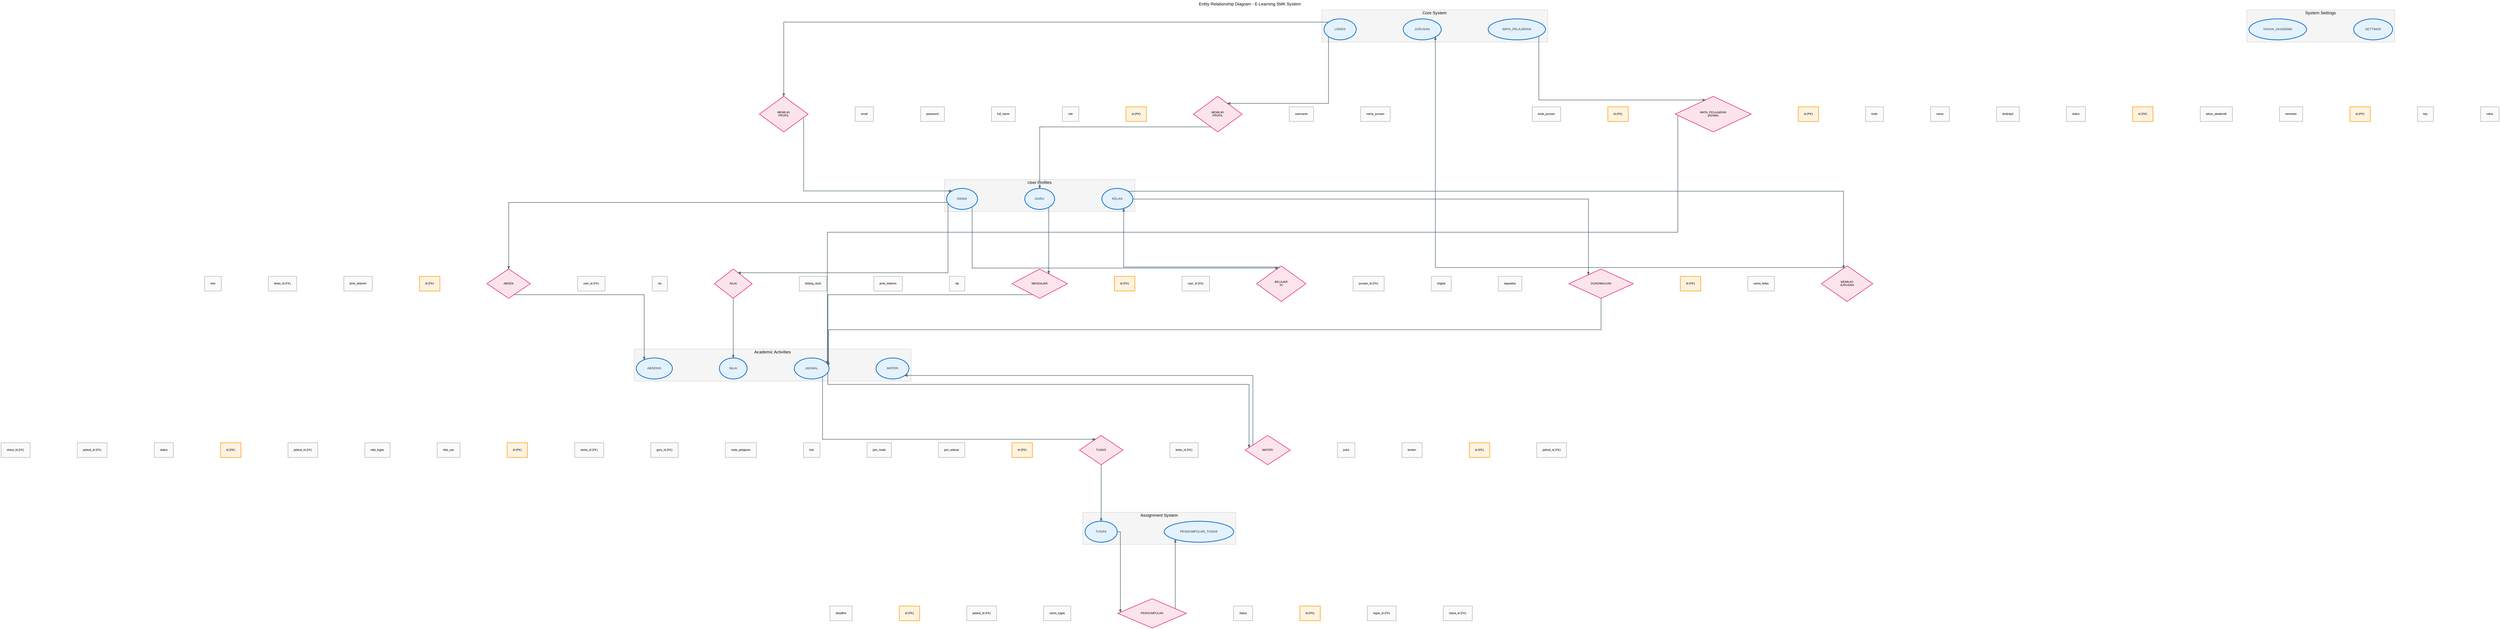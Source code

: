 
digraph ERD {
    // Graph settings for better layout
    graph [
        rankdir=TB,
        splines=ortho,
        nodesep=2.5,
        ranksep=3.0,
        bgcolor="white",
        fontname="Arial",
        fontsize=16,
        labelloc="t",
        label="Entity Relationship Diagram - E-Learning SMK System"
    ];
    
    // Node default settings
    node [
        fontname="Arial",
        fontsize=11,
        margin=0.3
    ];
    
    // Edge default settings
    edge [
        fontname="Arial",
        fontsize=9,
        color="#546E7A",
        penwidth=2
    ];
    
    // Define entity nodes with better styling
    USERS [
        shape=ellipse,
        style=filled,
        fillcolor="#E3F2FD",
        color="#1976D2",
        penwidth=3,
        fontsize=12,
        fontcolor="#263238"
    ];
    
    JURUSAN [
        shape=ellipse,
        style=filled,
        fillcolor="#E3F2FD",
        color="#1976D2",
        penwidth=3,
        fontsize=12,
        fontcolor="#263238"
    ];
    
    MATA_PELAJARAN [
        shape=ellipse,
        style=filled,
        fillcolor="#E3F2FD",
        color="#1976D2",
        penwidth=3,
        fontsize=12,
        fontcolor="#263238"
    ];
    
    GURU [
        shape=ellipse,
        style=filled,
        fillcolor="#E3F2FD",
        color="#1976D2",
        penwidth=3,
        fontsize=12,
        fontcolor="#263238"
    ];
    
    SISWA [
        shape=ellipse,
        style=filled,
        fillcolor="#E3F2FD",
        color="#1976D2",
        penwidth=3,
        fontsize=12,
        fontcolor="#263238"
    ];
    
    KELAS [
        shape=ellipse,
        style=filled,
        fillcolor="#E3F2FD",
        color="#1976D2",
        penwidth=3,
        fontsize=12,
        fontcolor="#263238"
    ];
    
    JADWAL [
        shape=ellipse,
        style=filled,
        fillcolor="#E3F2FD",
        color="#1976D2",
        penwidth=3,
        fontsize=12,
        fontcolor="#263238"
    ];
    
    TAHUN_AKADEMIK [
        shape=ellipse,
        style=filled,
        fillcolor="#E3F2FD",
        color="#1976D2",
        penwidth=3,
        fontsize=12,
        fontcolor="#263238"
    ];
    
    SETTINGS [
        shape=ellipse,
        style=filled,
        fillcolor="#E3F2FD",
        color="#1976D2",
        penwidth=3,
        fontsize=12,
        fontcolor="#263238"
    ];
    
    ABSENSI [
        shape=ellipse,
        style=filled,
        fillcolor="#E3F2FD",
        color="#1976D2",
        penwidth=3,
        fontsize=12,
        fontcolor="#263238"
    ];
    
    NILAI [
        shape=ellipse,
        style=filled,
        fillcolor="#E3F2FD",
        color="#1976D2",
        penwidth=3,
        fontsize=12,
        fontcolor="#263238"
    ];
    
    MATERI [
        shape=ellipse,
        style=filled,
        fillcolor="#E3F2FD",
        color="#1976D2",
        penwidth=3,
        fontsize=12,
        fontcolor="#263238"
    ];
    
    TUGAS [
        shape=ellipse,
        style=filled,
        fillcolor="#E3F2FD",
        color="#1976D2",
        penwidth=3,
        fontsize=12,
        fontcolor="#263238"
    ];
    
    PENGUMPULAN_TUGAS [
        shape=ellipse,
        style=filled,
        fillcolor="#E3F2FD",
        color="#1976D2",
        penwidth=3,
        fontsize=12,
        fontcolor="#263238"
    ];
    
    // Define attribute nodes
    // USERS attributes
    users_id [label="id (PK)", shape=box, style=filled, fillcolor="#FFF3E0", color="#FF9800", penwidth=2];
    users_username [label="username", shape=box, style=filled, fillcolor="#FAFAFA", color="#757575"];
    users_email [label="email", shape=box, style=filled, fillcolor="#FAFAFA", color="#757575"];
    users_password [label="password", shape=box, style=filled, fillcolor="#FAFAFA", color="#757575"];
    users_full_name [label="full_name", shape=box, style=filled, fillcolor="#FAFAFA", color="#757575"];
    users_role [label="role", shape=box, style=filled, fillcolor="#FAFAFA", color="#757575"];
    
    // JURUSAN attributes
    jurusan_id [label="id (PK)", shape=box, style=filled, fillcolor="#FFF3E0", color="#FF9800", penwidth=2];
    jurusan_nama [label="nama_jurusan", shape=box, style=filled, fillcolor="#FAFAFA", color="#757575"];
    jurusan_kode [label="kode_jurusan", shape=box, style=filled, fillcolor="#FAFAFA", color="#757575"];
    
    // MATA_PELAJARAN attributes
    mapel_id [label="id (PK)", shape=box, style=filled, fillcolor="#FFF3E0", color="#FF9800", penwidth=2];
    mapel_kode [label="kode", shape=box, style=filled, fillcolor="#FAFAFA", color="#757575"];
    mapel_nama [label="nama", shape=box, style=filled, fillcolor="#FAFAFA", color="#757575"];
    mapel_deskripsi [label="deskripsi", shape=box, style=filled, fillcolor="#FAFAFA", color="#757575"];
    mapel_status [label="status", shape=box, style=filled, fillcolor="#FAFAFA", color="#757575"];
    
    // GURU attributes
    guru_id [label="id (PK)", shape=box, style=filled, fillcolor="#FFF3E0", color="#FF9800", penwidth=2];
    guru_user_id [label="user_id (FK)", shape=box, style=filled, fillcolor="#FAFAFA", color="#757575"];
    guru_nip [label="nip", shape=box, style=filled, fillcolor="#FAFAFA", color="#757575"];
    guru_bidang [label="bidang_studi", shape=box, style=filled, fillcolor="#FAFAFA", color="#757575"];
    guru_jk [label="jenis_kelamin", shape=box, style=filled, fillcolor="#FAFAFA", color="#757575"];
    
    // SISWA attributes
    siswa_id [label="id (PK)", shape=box, style=filled, fillcolor="#FFF3E0", color="#FF9800", penwidth=2];
    siswa_user_id [label="user_id (FK)", shape=box, style=filled, fillcolor="#FAFAFA", color="#757575"];
    siswa_nis [label="nis", shape=box, style=filled, fillcolor="#FAFAFA", color="#757575"];
    siswa_nisn [label="nisn", shape=box, style=filled, fillcolor="#FAFAFA", color="#757575"];
    siswa_kelas_id [label="kelas_id (FK)", shape=box, style=filled, fillcolor="#FAFAFA", color="#757575"];
    siswa_jk [label="jenis_kelamin", shape=box, style=filled, fillcolor="#FAFAFA", color="#757575"];
    
    // KELAS attributes
    kelas_id [label="id (PK)", shape=box, style=filled, fillcolor="#FFF3E0", color="#FF9800", penwidth=2];
    kelas_nama [label="nama_kelas", shape=box, style=filled, fillcolor="#FAFAFA", color="#757575"];
    kelas_jurusan_id [label="jurusan_id (FK)", shape=box, style=filled, fillcolor="#FAFAFA", color="#757575"];
    kelas_tingkat [label="tingkat", shape=box, style=filled, fillcolor="#FAFAFA", color="#757575"];
    kelas_kapasitas [label="kapasitas", shape=box, style=filled, fillcolor="#FAFAFA", color="#757575"];
    
    // JADWAL attributes
    jadwal_id [label="id (PK)", shape=box, style=filled, fillcolor="#FFF3E0", color="#FF9800", penwidth=2];
    jadwal_kelas_id [label="kelas_id (FK)", shape=box, style=filled, fillcolor="#FAFAFA", color="#757575"];
    jadwal_guru_id [label="guru_id (FK)", shape=box, style=filled, fillcolor="#FAFAFA", color="#757575"];
    jadwal_mapel [label="mata_pelajaran", shape=box, style=filled, fillcolor="#FAFAFA", color="#757575"];
    jadwal_hari [label="hari", shape=box, style=filled, fillcolor="#FAFAFA", color="#757575"];
    jadwal_jam_mulai [label="jam_mulai", shape=box, style=filled, fillcolor="#FAFAFA", color="#757575"];
    jadwal_jam_selesai [label="jam_selesai", shape=box, style=filled, fillcolor="#FAFAFA", color="#757575"];
    
    // Other entity attributes (simplified for space)
    tahun_id [label="id (PK)", shape=box, style=filled, fillcolor="#FFF3E0", color="#FF9800", penwidth=2];
    tahun_akademik [label="tahun_akademik", shape=box, style=filled, fillcolor="#FAFAFA", color="#757575"];
    tahun_semester [label="semester", shape=box, style=filled, fillcolor="#FAFAFA", color="#757575"];
    
    settings_id [label="id (PK)", shape=box, style=filled, fillcolor="#FFF3E0", color="#FF9800", penwidth=2];
    settings_key [label="key", shape=box, style=filled, fillcolor="#FAFAFA", color="#757575"];
    settings_value [label="value", shape=box, style=filled, fillcolor="#FAFAFA", color="#757575"];
    
    absensi_id [label="id (PK)", shape=box, style=filled, fillcolor="#FFF3E0", color="#FF9800", penwidth=2];
    absensi_siswa_id [label="siswa_id (FK)", shape=box, style=filled, fillcolor="#FAFAFA", color="#757575"];
    absensi_jadwal_id [label="jadwal_id (FK)", shape=box, style=filled, fillcolor="#FAFAFA", color="#757575"];
    absensi_status [label="status", shape=box, style=filled, fillcolor="#FAFAFA", color="#757575"];
    
    nilai_id [label="id (PK)", shape=box, style=filled, fillcolor="#FFF3E0", color="#FF9800", penwidth=2];
    nilai_siswa_id [label="siswa_id (FK)", shape=box, style=filled, fillcolor="#FAFAFA", color="#757575"];
    nilai_jadwal_id [label="jadwal_id (FK)", shape=box, style=filled, fillcolor="#FAFAFA", color="#757575"];
    nilai_tugas [label="nilai_tugas", shape=box, style=filled, fillcolor="#FAFAFA", color="#757575"];
    nilai_uas [label="nilai_uas", shape=box, style=filled, fillcolor="#FAFAFA", color="#757575"];
    
    materi_id [label="id (PK)", shape=box, style=filled, fillcolor="#FFF3E0", color="#FF9800", penwidth=2];
    materi_jadwal_id [label="jadwal_id (FK)", shape=box, style=filled, fillcolor="#FAFAFA", color="#757575"];
    materi_judul [label="judul", shape=box, style=filled, fillcolor="#FAFAFA", color="#757575"];
    materi_konten [label="konten", shape=box, style=filled, fillcolor="#FAFAFA", color="#757575"];
    
    tugas_id [label="id (PK)", shape=box, style=filled, fillcolor="#FFF3E0", color="#FF9800", penwidth=2];
    tugas_jadwal_id [label="jadwal_id (FK)", shape=box, style=filled, fillcolor="#FAFAFA", color="#757575"];
    tugas_nama [label="nama_tugas", shape=box, style=filled, fillcolor="#FAFAFA", color="#757575"];
    tugas_deadline [label="deadline", shape=box, style=filled, fillcolor="#FAFAFA", color="#757575"];
    
    pengumpulan_id [label="id (PK)", shape=box, style=filled, fillcolor="#FFF3E0", color="#FF9800", penwidth=2];
    pengumpulan_tugas_id [label="tugas_id (FK)", shape=box, style=filled, fillcolor="#FAFAFA", color="#757575"];
    pengumpulan_siswa_id [label="siswa_id (FK)", shape=box, style=filled, fillcolor="#FAFAFA", color="#757575"];
    pengumpulan_status [label="status", shape=box, style=filled, fillcolor="#FAFAFA", color="#757575"];
    
    // Define relationship nodes
    rel_user_guru [label="MEMILIKI\nPROFIL", shape=diamond, style=filled, fillcolor="#FCE4EC", color="#E91E63", penwidth=2];
    rel_user_siswa [label="MEMILIKI\nPROFIL", shape=diamond, style=filled, fillcolor="#FCE4EC", color="#E91E63", penwidth=2];
    rel_siswa_kelas [label="BELAJAR\nDI", shape=diamond, style=filled, fillcolor="#FCE4EC", color="#E91E63", penwidth=2];
    rel_kelas_jurusan [label="MEMILIKI\nJURUSAN", shape=diamond, style=filled, fillcolor="#FCE4EC", color="#E91E63", penwidth=2];
    rel_guru_jadwal [label="MENGAJAR", shape=diamond, style=filled, fillcolor="#FCE4EC", color="#E91E63", penwidth=2];
    rel_kelas_jadwal [label="DIJADWALKAN", shape=diamond, style=filled, fillcolor="#FCE4EC", color="#E91E63", penwidth=2];
    rel_mapel_jadwal [label="MATA_PELAJARAN\nJADWAL", shape=diamond, style=filled, fillcolor="#FCE4EC", color="#E91E63", penwidth=2];
    rel_siswa_absensi [label="ABSEN", shape=diamond, style=filled, fillcolor="#FCE4EC", color="#E91E63", penwidth=2];
    rel_siswa_nilai [label="NILAI", shape=diamond, style=filled, fillcolor="#FCE4EC", color="#E91E63", penwidth=2];
    rel_jadwal_materi [label="MATERI", shape=diamond, style=filled, fillcolor="#FCE4EC", color="#E91E63", penwidth=2];
    rel_jadwal_tugas [label="TUGAS", shape=diamond, style=filled, fillcolor="#FCE4EC", color="#E91E63", penwidth=2];
    rel_tugas_pengumpulan [label="PENGUMPULAN", shape=diamond, style=filled, fillcolor="#FCE4EC", color="#E91E63", penwidth=2];
    
    // Entity to attribute connections (these will be drawn behind entities)
    USERS -> users_id [style=invis];
    USERS -> users_username [style=invis];
    USERS -> users_email [style=invis];
    USERS -> users_password [style=invis];
    USERS -> users_full_name [style=invis];
    USERS -> users_role [style=invis];
    
    JURUSAN -> jurusan_id [style=invis];
    JURUSAN -> jurusan_nama [style=invis];
    JURUSAN -> jurusan_kode [style=invis];
    
    MATA_PELAJARAN -> mapel_id [style=invis];
    MATA_PELAJARAN -> mapel_kode [style=invis];
    MATA_PELAJARAN -> mapel_nama [style=invis];
    MATA_PELAJARAN -> mapel_deskripsi [style=invis];
    MATA_PELAJARAN -> mapel_status [style=invis];
    
    GURU -> guru_id [style=invis];
    GURU -> guru_user_id [style=invis];
    GURU -> guru_nip [style=invis];
    GURU -> guru_bidang [style=invis];
    GURU -> guru_jk [style=invis];
    
    SISWA -> siswa_id [style=invis];
    SISWA -> siswa_user_id [style=invis];
    SISWA -> siswa_nis [style=invis];
    SISWA -> siswa_nisn [style=invis];
    SISWA -> siswa_kelas_id [style=invis];
    SISWA -> siswa_jk [style=invis];
    
    KELAS -> kelas_id [style=invis];
    KELAS -> kelas_nama [style=invis];
    KELAS -> kelas_jurusan_id [style=invis];
    KELAS -> kelas_tingkat [style=invis];
    KELAS -> kelas_kapasitas [style=invis];
    
    JADWAL -> jadwal_id [style=invis];
    JADWAL -> jadwal_kelas_id [style=invis];
    JADWAL -> jadwal_guru_id [style=invis];
    JADWAL -> jadwal_mapel [style=invis];
    JADWAL -> jadwal_hari [style=invis];
    JADWAL -> jadwal_jam_mulai [style=invis];
    JADWAL -> jadwal_jam_selesai [style=invis];
    
    TAHUN_AKADEMIK -> tahun_id [style=invis];
    TAHUN_AKADEMIK -> tahun_akademik [style=invis];
    TAHUN_AKADEMIK -> tahun_semester [style=invis];
    
    SETTINGS -> settings_id [style=invis];
    SETTINGS -> settings_key [style=invis];
    SETTINGS -> settings_value [style=invis];
    
    ABSENSI -> absensi_id [style=invis];
    ABSENSI -> absensi_siswa_id [style=invis];
    ABSENSI -> absensi_jadwal_id [style=invis];
    ABSENSI -> absensi_status [style=invis];
    
    NILAI -> nilai_id [style=invis];
    NILAI -> nilai_siswa_id [style=invis];
    NILAI -> nilai_jadwal_id [style=invis];
    NILAI -> nilai_tugas [style=invis];
    NILAI -> nilai_uas [style=invis];
    
    MATERI -> materi_id [style=invis];
    MATERI -> materi_jadwal_id [style=invis];
    MATERI -> materi_judul [style=invis];
    MATERI -> materi_konten [style=invis];
    
    TUGAS -> tugas_id [style=invis];
    TUGAS -> tugas_jadwal_id [style=invis];
    TUGAS -> tugas_nama [style=invis];
    TUGAS -> tugas_deadline [style=invis];
    
    PENGUMPULAN_TUGAS -> pengumpulan_id [style=invis];
    PENGUMPULAN_TUGAS -> pengumpulan_tugas_id [style=invis];
    PENGUMPULAN_TUGAS -> pengumpulan_siswa_id [style=invis];
    PENGUMPULAN_TUGAS -> pengumpulan_status [style=invis];
    
    // Main entity relationships (these will be visible)
    USERS -> rel_user_guru -> GURU;
    USERS -> rel_user_siswa -> SISWA;
    SISWA -> rel_siswa_kelas -> KELAS;
    KELAS -> rel_kelas_jurusan -> JURUSAN;
    GURU -> rel_guru_jadwal -> JADWAL;
    KELAS -> rel_kelas_jadwal -> JADWAL;
    MATA_PELAJARAN -> rel_mapel_jadwal -> JADWAL;
    SISWA -> rel_siswa_absensi -> ABSENSI;
    SISWA -> rel_siswa_nilai -> NILAI;
    JADWAL -> rel_jadwal_materi -> MATERI;
    JADWAL -> rel_jadwal_tugas -> TUGAS;
    TUGAS -> rel_tugas_pengumpulan -> PENGUMPULAN_TUGAS;
    
    // Subgraph for better organization
    subgraph cluster_core {
        label="Core System";
        style=filled;
        fillcolor="#F5F5F5";
        color="#BDBDBD";
        USERS; JURUSAN; MATA_PELAJARAN;
    }
    
    subgraph cluster_users {
        label="User Profiles";
        style=filled;
        fillcolor="#F5F5F5";
        color="#BDBDBD";
        GURU; SISWA; KELAS;
    }
    
    subgraph cluster_academic {
        label="Academic Activities";
        style=filled;
        fillcolor="#F5F5F5";
        color="#BDBDBD";
        JADWAL; ABSENSI; NILAI; MATERI;
    }
    
    subgraph cluster_assignments {
        label="Assignment System";
        style=filled;
        fillcolor="#F5F5F5";
        color="#BDBDBD";
        TUGAS; PENGUMPULAN_TUGAS;
    }
    
    subgraph cluster_settings {
        label="System Settings";
        style=filled;
        fillcolor="#F5F5F5";
        color="#BDBDBD";
        TAHUN_AKADEMIK; SETTINGS;
    }
}
